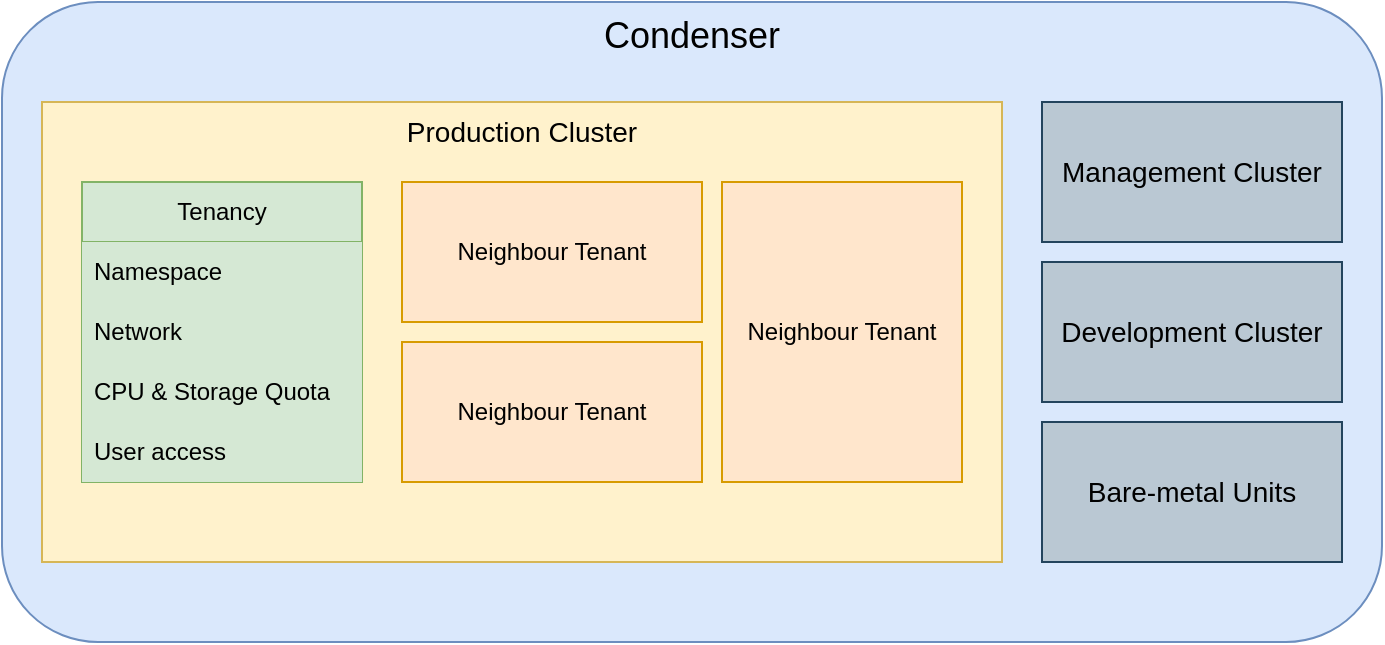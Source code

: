 <mxfile version="24.7.8">
  <diagram name="Page-1" id="dgk3cub4o3nlJAYSmJj_">
    <mxGraphModel dx="1108" dy="674" grid="1" gridSize="10" guides="1" tooltips="1" connect="1" arrows="1" fold="1" page="1" pageScale="1" pageWidth="1100" pageHeight="850" background="#ffffff" math="0" shadow="0">
      <root>
        <mxCell id="0" />
        <mxCell id="1" parent="0" />
        <mxCell id="iHife_LYVzWXWUY8GXe_-1" value="Condenser" style="rounded=1;whiteSpace=wrap;html=1;verticalAlign=top;fontSize=18;fillColor=#dae8fc;strokeColor=#6c8ebf;" parent="1" vertex="1">
          <mxGeometry x="10" y="10" width="690" height="320" as="geometry" />
        </mxCell>
        <mxCell id="iHife_LYVzWXWUY8GXe_-2" value="Production Cluster" style="rounded=0;whiteSpace=wrap;html=1;verticalAlign=top;fontSize=14;fillColor=#fff2cc;strokeColor=#d6b656;" parent="1" vertex="1">
          <mxGeometry x="30" y="60" width="480" height="230" as="geometry" />
        </mxCell>
        <mxCell id="iHife_LYVzWXWUY8GXe_-3" value="Management Cluster" style="rounded=0;whiteSpace=wrap;html=1;verticalAlign=middle;fontSize=14;fillColor=#bac8d3;strokeColor=#23445d;" parent="1" vertex="1">
          <mxGeometry x="530" y="60" width="150" height="70" as="geometry" />
        </mxCell>
        <mxCell id="iHife_LYVzWXWUY8GXe_-4" value="Development Cluster" style="rounded=0;whiteSpace=wrap;html=1;verticalAlign=middle;fontSize=14;fillColor=#bac8d3;strokeColor=#23445d;" parent="1" vertex="1">
          <mxGeometry x="530" y="140" width="150" height="70" as="geometry" />
        </mxCell>
        <mxCell id="iHife_LYVzWXWUY8GXe_-5" value="Bare-metal Units" style="rounded=0;whiteSpace=wrap;html=1;verticalAlign=middle;fontSize=14;fillColor=#bac8d3;strokeColor=#23445d;" parent="1" vertex="1">
          <mxGeometry x="530" y="220" width="150" height="70" as="geometry" />
        </mxCell>
        <mxCell id="iHife_LYVzWXWUY8GXe_-7" value="Tenancy" style="swimlane;fontStyle=0;childLayout=stackLayout;horizontal=1;startSize=30;horizontalStack=0;resizeParent=1;resizeParentMax=0;resizeLast=0;collapsible=1;marginBottom=0;whiteSpace=wrap;html=1;fillColor=#d5e8d4;strokeColor=#82b366;" parent="1" vertex="1">
          <mxGeometry x="50" y="100" width="140" height="150" as="geometry" />
        </mxCell>
        <mxCell id="iHife_LYVzWXWUY8GXe_-8" value="Namespace" style="text;strokeColor=none;fillColor=#d5e8d4;align=left;verticalAlign=middle;spacingLeft=4;spacingRight=4;overflow=hidden;points=[[0,0.5],[1,0.5]];portConstraint=eastwest;rotatable=0;whiteSpace=wrap;html=1;" parent="iHife_LYVzWXWUY8GXe_-7" vertex="1">
          <mxGeometry y="30" width="140" height="30" as="geometry" />
        </mxCell>
        <mxCell id="iHife_LYVzWXWUY8GXe_-9" value="Network" style="text;strokeColor=none;fillColor=#d5e8d4;align=left;verticalAlign=middle;spacingLeft=4;spacingRight=4;overflow=hidden;points=[[0,0.5],[1,0.5]];portConstraint=eastwest;rotatable=0;whiteSpace=wrap;html=1;" parent="iHife_LYVzWXWUY8GXe_-7" vertex="1">
          <mxGeometry y="60" width="140" height="30" as="geometry" />
        </mxCell>
        <mxCell id="iHife_LYVzWXWUY8GXe_-10" value="CPU &amp;amp; Storage Quota" style="text;strokeColor=none;fillColor=#d5e8d4;align=left;verticalAlign=middle;spacingLeft=4;spacingRight=4;overflow=hidden;points=[[0,0.5],[1,0.5]];portConstraint=eastwest;rotatable=0;whiteSpace=wrap;html=1;" parent="iHife_LYVzWXWUY8GXe_-7" vertex="1">
          <mxGeometry y="90" width="140" height="30" as="geometry" />
        </mxCell>
        <mxCell id="iHife_LYVzWXWUY8GXe_-15" value="User access" style="text;strokeColor=none;fillColor=#d5e8d4;align=left;verticalAlign=middle;spacingLeft=4;spacingRight=4;overflow=hidden;points=[[0,0.5],[1,0.5]];portConstraint=eastwest;rotatable=0;whiteSpace=wrap;html=1;" parent="iHife_LYVzWXWUY8GXe_-7" vertex="1">
          <mxGeometry y="120" width="140" height="30" as="geometry" />
        </mxCell>
        <mxCell id="iHife_LYVzWXWUY8GXe_-12" value="Neighbour Tenant" style="rounded=0;whiteSpace=wrap;html=1;verticalAlign=middle;fontSize=12;fillColor=#ffe6cc;strokeColor=#d79b00;" parent="1" vertex="1">
          <mxGeometry x="210" y="100" width="150" height="70" as="geometry" />
        </mxCell>
        <mxCell id="iHife_LYVzWXWUY8GXe_-13" value="Neighbour Tenant" style="rounded=0;whiteSpace=wrap;html=1;verticalAlign=middle;fontSize=12;fillColor=#ffe6cc;strokeColor=#d79b00;" parent="1" vertex="1">
          <mxGeometry x="210" y="180" width="150" height="70" as="geometry" />
        </mxCell>
        <mxCell id="iHife_LYVzWXWUY8GXe_-14" value="Neighbour Tenant" style="rounded=0;whiteSpace=wrap;html=1;verticalAlign=middle;fontSize=12;fillColor=#ffe6cc;strokeColor=#d79b00;" parent="1" vertex="1">
          <mxGeometry x="370" y="100" width="120" height="150" as="geometry" />
        </mxCell>
      </root>
    </mxGraphModel>
  </diagram>
</mxfile>
